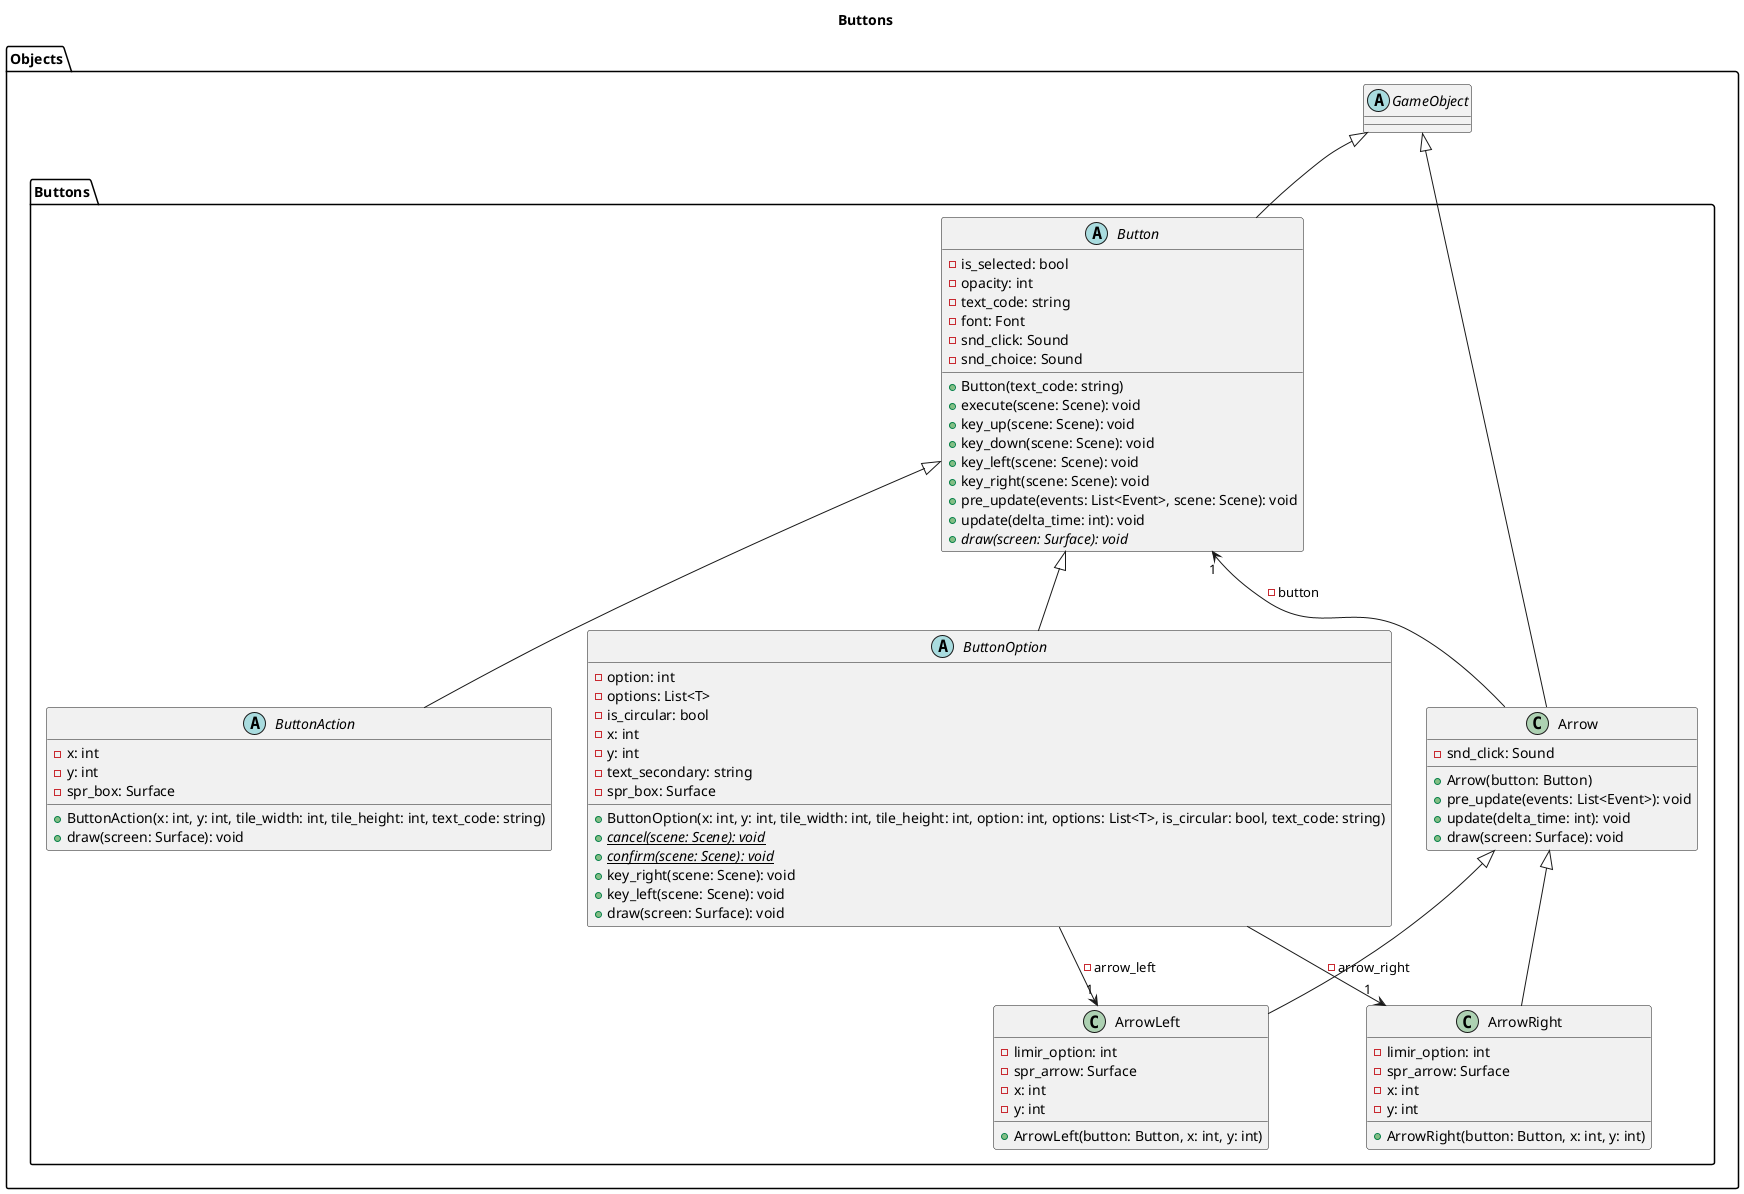 @startuml

title Buttons

package Objects {
    abstract class GameObject

    package Objects.Buttons {
        abstract class Button {
            - is_selected: bool
            - opacity: int
            - text_code: string
            - font: Font
            - snd_click: Sound
            - snd_choice: Sound
            + Button(text_code: string)
            + execute(scene: Scene): void
            + key_up(scene: Scene): void
            + key_down(scene: Scene): void
            + key_left(scene: Scene): void
            + key_right(scene: Scene): void
            + pre_update(events: List<Event>, scene: Scene): void
            + update(delta_time: int): void 
            + {abstract} draw(screen: Surface): void
        }
        GameObject <|-- Button

        abstract class ButtonAction {
            - x: int
            - y: int
            - spr_box: Surface
            + ButtonAction(x: int, y: int, tile_width: int, tile_height: int, text_code: string)
            + draw(screen: Surface): void
        }
        Button <|-- ButtonAction

        abstract class ButtonOption {
            - option: int
            - options: List<T>
            - is_circular: bool
            - x: int
            - y: int
            - text_secondary: string
            - spr_box: Surface
            + ButtonOption(x: int, y: int, tile_width: int, tile_height: int, option: int, options: List<T>, is_circular: bool, text_code: string)
            + {abstract} {static} cancel(scene: Scene): void
            + {abstract} {static} confirm(scene: Scene): void
            + key_right(scene: Scene): void
            + key_left(scene: Scene): void
            + draw(screen: Surface): void
        }
        Button <|-- ButtonOption
        ButtonOption --> "1" ArrowLeft: - arrow_left
        ButtonOption --> "1" ArrowRight: - arrow_right
        
        class Arrow {
            - snd_click: Sound
            + Arrow(button: Button)
            + pre_update(events: List<Event>): void
            + update(delta_time: int): void 
            + draw(screen: Surface): void
        }
        GameObject <|-- Arrow
        Button "1" <-- Arrow: - button

        class ArrowLeft{
            - limir_option: int
            - spr_arrow: Surface
            - x: int
            - y: int
            + ArrowLeft(button: Button, x: int, y: int)
        }
        Arrow <|-- ArrowLeft
        
        class ArrowRight {
            - limir_option: int
            - spr_arrow: Surface
            - x: int
            - y: int
            + ArrowRight(button: Button, x: int, y: int)
        }
        Arrow <|-- ArrowRight
    }
}

@enduml